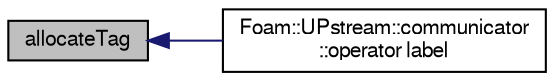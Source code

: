 digraph "allocateTag"
{
  bgcolor="transparent";
  edge [fontname="FreeSans",fontsize="10",labelfontname="FreeSans",labelfontsize="10"];
  node [fontname="FreeSans",fontsize="10",shape=record];
  rankdir="LR";
  Node556 [label="allocateTag",height=0.2,width=0.4,color="black", fillcolor="grey75", style="filled", fontcolor="black"];
  Node556 -> Node557 [dir="back",color="midnightblue",fontsize="10",style="solid",fontname="FreeSans"];
  Node557 [label="Foam::UPstream::communicator\l::operator label",height=0.2,width=0.4,color="black",URL="$a26282.html#ab5ca17e38345f94ac1e6dcef595c9930"];
}
